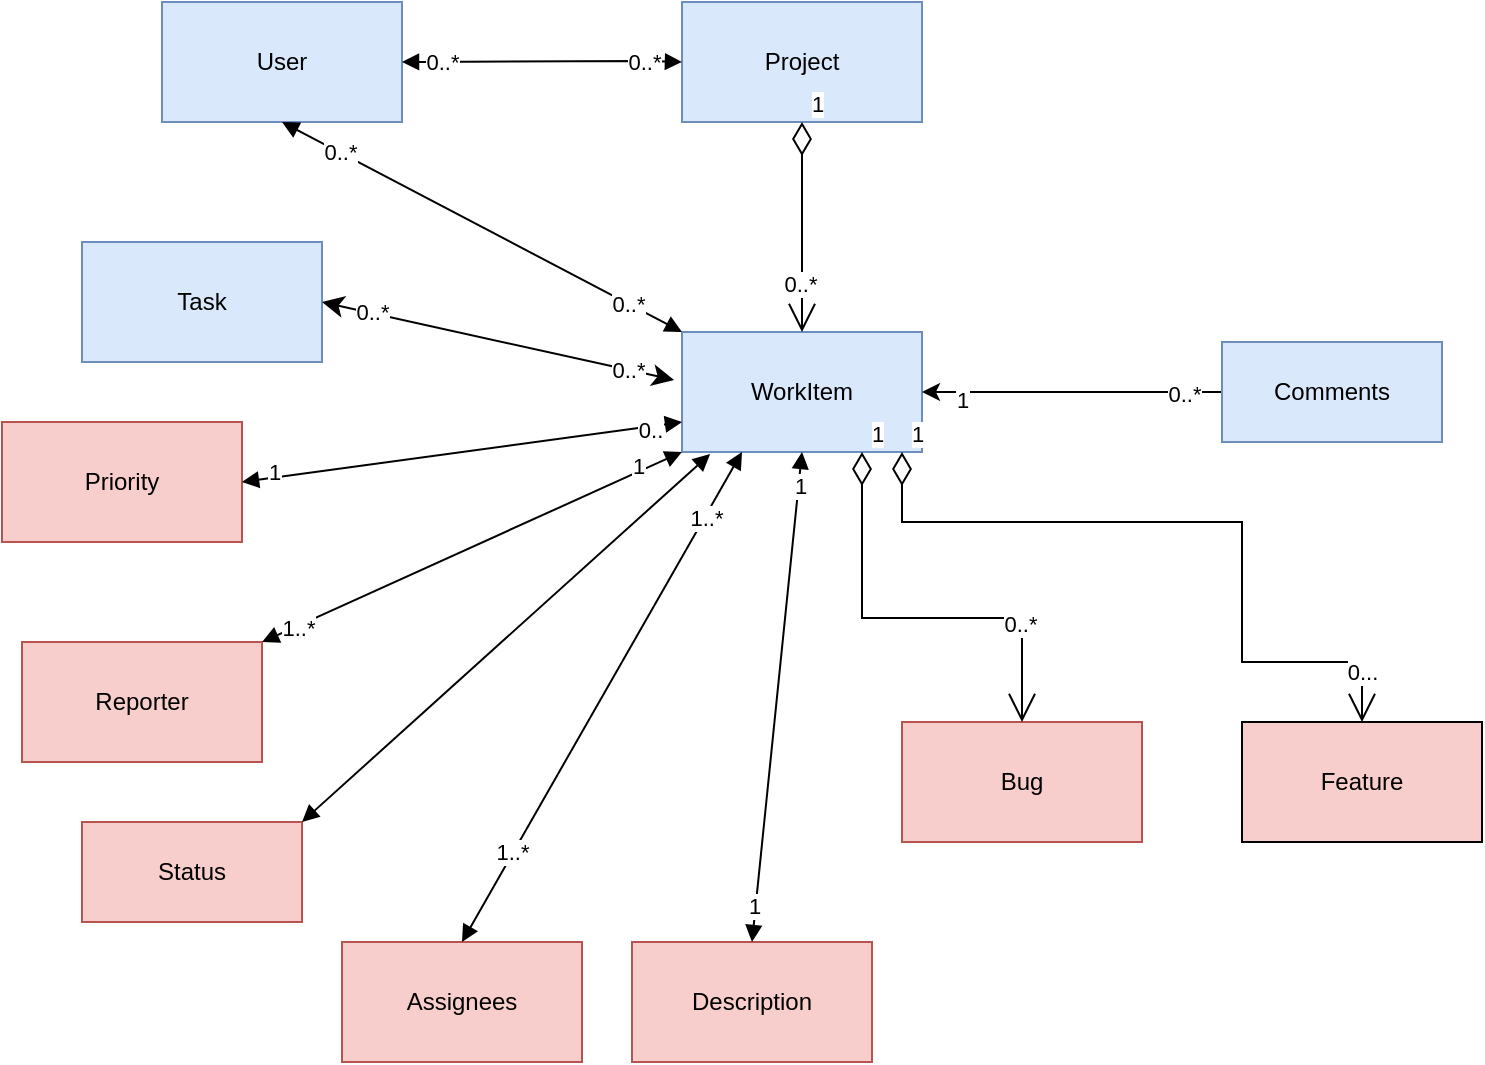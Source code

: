 <mxfile version="22.1.3" type="google">
  <diagram name="Page-1" id="1iy4Pq0xUiQFUdKOkFjk">
    <mxGraphModel dx="954" dy="606" grid="1" gridSize="10" guides="1" tooltips="1" connect="1" arrows="1" fold="1" page="1" pageScale="1" pageWidth="850" pageHeight="1100" math="0" shadow="0">
      <root>
        <mxCell id="0" />
        <mxCell id="1" parent="0" />
        <mxCell id="qGABeoR1YBesVUipwgvF-1" value="User" style="rounded=0;whiteSpace=wrap;html=1;fillColor=#dae8fc;strokeColor=#6c8ebf;" parent="1" vertex="1">
          <mxGeometry x="130" y="50" width="120" height="60" as="geometry" />
        </mxCell>
        <mxCell id="qGABeoR1YBesVUipwgvF-2" value="WorkItem" style="rounded=0;whiteSpace=wrap;html=1;fillColor=#dae8fc;strokeColor=#6c8ebf;" parent="1" vertex="1">
          <mxGeometry x="390" y="215" width="120" height="60" as="geometry" />
        </mxCell>
        <mxCell id="qGABeoR1YBesVUipwgvF-3" value="Feature" style="rounded=0;whiteSpace=wrap;html=1;fillColor=#f8cecc;strokeColor=default;" parent="1" vertex="1">
          <mxGeometry x="670" y="410" width="120" height="60" as="geometry" />
        </mxCell>
        <mxCell id="qGABeoR1YBesVUipwgvF-5" value="Project" style="rounded=0;whiteSpace=wrap;html=1;fillColor=#dae8fc;strokeColor=#6c8ebf;" parent="1" vertex="1">
          <mxGeometry x="390" y="50" width="120" height="60" as="geometry" />
        </mxCell>
        <mxCell id="LLfSiZ_fhxT5TSqi1PnM-1" value="Bug" style="rounded=0;whiteSpace=wrap;html=1;fillColor=#f8cecc;strokeColor=#b85450;" parent="1" vertex="1">
          <mxGeometry x="500" y="410" width="120" height="60" as="geometry" />
        </mxCell>
        <mxCell id="qjnnw7VOGH2Y3-MET0Nh-22" value="" style="edgeStyle=orthogonalEdgeStyle;rounded=0;orthogonalLoop=1;jettySize=auto;html=1;" parent="1" source="qjnnw7VOGH2Y3-MET0Nh-2" target="qGABeoR1YBesVUipwgvF-2" edge="1">
          <mxGeometry relative="1" as="geometry" />
        </mxCell>
        <mxCell id="qjnnw7VOGH2Y3-MET0Nh-34" value="0..*" style="edgeLabel;html=1;align=center;verticalAlign=middle;resizable=0;points=[];" parent="qjnnw7VOGH2Y3-MET0Nh-22" connectable="0" vertex="1">
          <mxGeometry x="-0.747" y="1" relative="1" as="geometry">
            <mxPoint as="offset" />
          </mxGeometry>
        </mxCell>
        <mxCell id="qGABeoR1YBesVUipwgvF-29" value="1" style="edgeLabel;html=1;align=center;verticalAlign=middle;resizable=0;points=[];" parent="qjnnw7VOGH2Y3-MET0Nh-22" connectable="0" vertex="1">
          <mxGeometry x="0.736" y="4" relative="1" as="geometry">
            <mxPoint as="offset" />
          </mxGeometry>
        </mxCell>
        <mxCell id="qjnnw7VOGH2Y3-MET0Nh-2" value="Comments" style="html=1;whiteSpace=wrap;fillColor=#dae8fc;strokeColor=#6c8ebf;" parent="1" vertex="1">
          <mxGeometry x="660" y="220" width="110" height="50" as="geometry" />
        </mxCell>
        <mxCell id="qGABeoR1YBesVUipwgvF-7" value="Assignees" style="rounded=0;whiteSpace=wrap;html=1;fillColor=#f8cecc;strokeColor=#b85450;" parent="1" vertex="1">
          <mxGeometry x="220" y="520" width="120" height="60" as="geometry" />
        </mxCell>
        <mxCell id="qjnnw7VOGH2Y3-MET0Nh-7" value="Reporter" style="rounded=0;whiteSpace=wrap;html=1;fillColor=#f8cecc;strokeColor=#b85450;" parent="1" vertex="1">
          <mxGeometry x="60" y="370" width="120" height="60" as="geometry" />
        </mxCell>
        <mxCell id="qjnnw7VOGH2Y3-MET0Nh-9" value="" style="endArrow=block;startArrow=block;endFill=1;startFill=1;html=1;rounded=0;entryX=0;entryY=0.5;entryDx=0;entryDy=0;exitX=1;exitY=0.5;exitDx=0;exitDy=0;" parent="1" source="qGABeoR1YBesVUipwgvF-1" target="qGABeoR1YBesVUipwgvF-5" edge="1">
          <mxGeometry width="160" relative="1" as="geometry">
            <mxPoint x="290" y="79.5" as="sourcePoint" />
            <mxPoint x="450" y="79.5" as="targetPoint" />
            <Array as="points">
              <mxPoint x="370" y="79.5" />
            </Array>
          </mxGeometry>
        </mxCell>
        <mxCell id="qjnnw7VOGH2Y3-MET0Nh-10" value="0..*" style="edgeLabel;html=1;align=center;verticalAlign=middle;resizable=0;points=[];" parent="qjnnw7VOGH2Y3-MET0Nh-9" connectable="0" vertex="1">
          <mxGeometry x="-0.713" relative="1" as="geometry">
            <mxPoint as="offset" />
          </mxGeometry>
        </mxCell>
        <mxCell id="qjnnw7VOGH2Y3-MET0Nh-11" value="0..*" style="edgeLabel;html=1;align=center;verticalAlign=middle;resizable=0;points=[];" parent="qjnnw7VOGH2Y3-MET0Nh-9" connectable="0" vertex="1">
          <mxGeometry x="0.73" relative="1" as="geometry">
            <mxPoint as="offset" />
          </mxGeometry>
        </mxCell>
        <mxCell id="qjnnw7VOGH2Y3-MET0Nh-14" value="" style="endArrow=block;startArrow=block;endFill=1;startFill=1;html=1;rounded=0;entryX=0;entryY=0;entryDx=0;entryDy=0;exitX=0.5;exitY=1;exitDx=0;exitDy=0;" parent="1" source="qGABeoR1YBesVUipwgvF-1" target="qGABeoR1YBesVUipwgvF-2" edge="1">
          <mxGeometry width="160" relative="1" as="geometry">
            <mxPoint x="190" y="250" as="sourcePoint" />
            <mxPoint x="420" y="250" as="targetPoint" />
            <Array as="points" />
          </mxGeometry>
        </mxCell>
        <mxCell id="qjnnw7VOGH2Y3-MET0Nh-15" value="0..*" style="edgeLabel;html=1;align=center;verticalAlign=middle;resizable=0;points=[];" parent="qjnnw7VOGH2Y3-MET0Nh-14" connectable="0" vertex="1">
          <mxGeometry x="-0.713" relative="1" as="geometry">
            <mxPoint as="offset" />
          </mxGeometry>
        </mxCell>
        <mxCell id="qjnnw7VOGH2Y3-MET0Nh-16" value="0..*" style="edgeLabel;html=1;align=center;verticalAlign=middle;resizable=0;points=[];" parent="qjnnw7VOGH2Y3-MET0Nh-14" connectable="0" vertex="1">
          <mxGeometry x="0.73" relative="1" as="geometry">
            <mxPoint as="offset" />
          </mxGeometry>
        </mxCell>
        <mxCell id="qjnnw7VOGH2Y3-MET0Nh-17" value="1" style="endArrow=open;html=1;endSize=12;startArrow=diamondThin;startSize=14;startFill=0;edgeStyle=orthogonalEdgeStyle;align=left;verticalAlign=bottom;rounded=0;exitX=0.5;exitY=1;exitDx=0;exitDy=0;entryX=0.5;entryY=0;entryDx=0;entryDy=0;" parent="1" source="qGABeoR1YBesVUipwgvF-5" target="qGABeoR1YBesVUipwgvF-2" edge="1">
          <mxGeometry x="-1" y="3" relative="1" as="geometry">
            <mxPoint x="480" y="170" as="sourcePoint" />
            <mxPoint x="640" y="170" as="targetPoint" />
            <Array as="points" />
          </mxGeometry>
        </mxCell>
        <mxCell id="qjnnw7VOGH2Y3-MET0Nh-18" value="0..*" style="edgeLabel;html=1;align=center;verticalAlign=middle;resizable=0;points=[];" parent="qjnnw7VOGH2Y3-MET0Nh-17" connectable="0" vertex="1">
          <mxGeometry x="0.545" y="-1" relative="1" as="geometry">
            <mxPoint as="offset" />
          </mxGeometry>
        </mxCell>
        <mxCell id="qGABeoR1YBesVUipwgvF-12" value="1" style="endArrow=open;html=1;endSize=12;startArrow=diamondThin;startSize=14;startFill=0;edgeStyle=orthogonalEdgeStyle;align=left;verticalAlign=bottom;rounded=0;entryX=0.5;entryY=0;entryDx=0;entryDy=0;" parent="1" source="qGABeoR1YBesVUipwgvF-2" target="qGABeoR1YBesVUipwgvF-3" edge="1">
          <mxGeometry x="-1" y="3" relative="1" as="geometry">
            <mxPoint x="500" y="280" as="sourcePoint" />
            <mxPoint x="770" y="270" as="targetPoint" />
            <Array as="points">
              <mxPoint x="500" y="310" />
              <mxPoint x="670" y="310" />
              <mxPoint x="670" y="380" />
              <mxPoint x="730" y="380" />
            </Array>
          </mxGeometry>
        </mxCell>
        <mxCell id="qGABeoR1YBesVUipwgvF-13" value="0..." style="edgeLabel;html=1;align=center;verticalAlign=middle;resizable=0;points=[];" parent="qGABeoR1YBesVUipwgvF-12" vertex="1" connectable="0">
          <mxGeometry x="0.863" relative="1" as="geometry">
            <mxPoint as="offset" />
          </mxGeometry>
        </mxCell>
        <mxCell id="qGABeoR1YBesVUipwgvF-14" value="1" style="endArrow=open;html=1;endSize=12;startArrow=diamondThin;startSize=14;startFill=0;edgeStyle=orthogonalEdgeStyle;align=left;verticalAlign=bottom;rounded=0;entryX=0.5;entryY=0;entryDx=0;entryDy=0;" parent="1" target="LLfSiZ_fhxT5TSqi1PnM-1" edge="1">
          <mxGeometry x="-1" y="3" relative="1" as="geometry">
            <mxPoint x="480" y="275" as="sourcePoint" />
            <mxPoint x="460.0" y="425.24" as="targetPoint" />
            <Array as="points">
              <mxPoint x="480" y="275" />
              <mxPoint x="480" y="358" />
              <mxPoint x="560" y="358" />
            </Array>
          </mxGeometry>
        </mxCell>
        <mxCell id="qGABeoR1YBesVUipwgvF-15" value="0..*" style="edgeLabel;html=1;align=center;verticalAlign=middle;resizable=0;points=[];" parent="qGABeoR1YBesVUipwgvF-14" connectable="0" vertex="1">
          <mxGeometry x="0.545" y="-1" relative="1" as="geometry">
            <mxPoint as="offset" />
          </mxGeometry>
        </mxCell>
        <mxCell id="qjnnw7VOGH2Y3-MET0Nh-27" value="" style="endArrow=block;startArrow=block;endFill=1;startFill=1;html=1;rounded=0;entryX=0;entryY=1;entryDx=0;entryDy=0;exitX=1;exitY=0;exitDx=0;exitDy=0;" parent="1" source="qjnnw7VOGH2Y3-MET0Nh-7" target="qGABeoR1YBesVUipwgvF-2" edge="1">
          <mxGeometry width="160" relative="1" as="geometry">
            <mxPoint x="420" y="330" as="sourcePoint" />
            <mxPoint x="580" y="330" as="targetPoint" />
          </mxGeometry>
        </mxCell>
        <mxCell id="qjnnw7VOGH2Y3-MET0Nh-30" value="1" style="edgeLabel;html=1;align=center;verticalAlign=middle;resizable=0;points=[];" parent="qjnnw7VOGH2Y3-MET0Nh-27" connectable="0" vertex="1">
          <mxGeometry x="0.795" y="3" relative="1" as="geometry">
            <mxPoint as="offset" />
          </mxGeometry>
        </mxCell>
        <mxCell id="qjnnw7VOGH2Y3-MET0Nh-31" value="1..*" style="edgeLabel;html=1;align=center;verticalAlign=middle;resizable=0;points=[];" parent="qjnnw7VOGH2Y3-MET0Nh-27" connectable="0" vertex="1">
          <mxGeometry x="-0.83" y="-1" relative="1" as="geometry">
            <mxPoint as="offset" />
          </mxGeometry>
        </mxCell>
        <mxCell id="qjnnw7VOGH2Y3-MET0Nh-28" value="" style="endArrow=block;startArrow=block;endFill=1;startFill=1;html=1;rounded=0;entryX=0.25;entryY=1;entryDx=0;entryDy=0;exitX=0.5;exitY=0;exitDx=0;exitDy=0;" parent="1" source="qGABeoR1YBesVUipwgvF-7" target="qGABeoR1YBesVUipwgvF-2" edge="1">
          <mxGeometry width="160" relative="1" as="geometry">
            <mxPoint x="210" y="450" as="sourcePoint" />
            <mxPoint x="500" y="290" as="targetPoint" />
          </mxGeometry>
        </mxCell>
        <mxCell id="qjnnw7VOGH2Y3-MET0Nh-32" value="1..*" style="edgeLabel;html=1;align=center;verticalAlign=middle;resizable=0;points=[];" parent="qjnnw7VOGH2Y3-MET0Nh-28" connectable="0" vertex="1">
          <mxGeometry x="-0.63" relative="1" as="geometry">
            <mxPoint x="-1" as="offset" />
          </mxGeometry>
        </mxCell>
        <mxCell id="qjnnw7VOGH2Y3-MET0Nh-33" value="1..*" style="edgeLabel;html=1;align=center;verticalAlign=middle;resizable=0;points=[];" parent="qjnnw7VOGH2Y3-MET0Nh-28" connectable="0" vertex="1">
          <mxGeometry x="0.741" relative="1" as="geometry">
            <mxPoint y="1" as="offset" />
          </mxGeometry>
        </mxCell>
        <mxCell id="qGABeoR1YBesVUipwgvF-18" value="Priority" style="rounded=0;whiteSpace=wrap;html=1;fillColor=#f8cecc;strokeColor=#b85450;" parent="1" vertex="1">
          <mxGeometry x="50" y="260" width="120" height="60" as="geometry" />
        </mxCell>
        <mxCell id="qjnnw7VOGH2Y3-MET0Nh-35" value="Status" style="html=1;whiteSpace=wrap;fillColor=#f8cecc;strokeColor=#b85450;" parent="1" vertex="1">
          <mxGeometry x="90" y="460" width="110" height="50" as="geometry" />
        </mxCell>
        <mxCell id="qGABeoR1YBesVUipwgvF-22" value="" style="endArrow=block;startArrow=block;endFill=1;startFill=1;html=1;rounded=0;exitX=1;exitY=0.5;exitDx=0;exitDy=0;" parent="1" source="qGABeoR1YBesVUipwgvF-18" edge="1">
          <mxGeometry width="160" relative="1" as="geometry">
            <mxPoint x="230" y="260" as="sourcePoint" />
            <mxPoint x="390" y="260" as="targetPoint" />
          </mxGeometry>
        </mxCell>
        <mxCell id="qGABeoR1YBesVUipwgvF-23" value="0.." style="edgeLabel;html=1;align=center;verticalAlign=middle;resizable=0;points=[];" parent="qGABeoR1YBesVUipwgvF-22" vertex="1" connectable="0">
          <mxGeometry x="0.853" y="-2" relative="1" as="geometry">
            <mxPoint as="offset" />
          </mxGeometry>
        </mxCell>
        <mxCell id="qGABeoR1YBesVUipwgvF-24" value="1" style="edgeLabel;html=1;align=center;verticalAlign=middle;resizable=0;points=[];" parent="qGABeoR1YBesVUipwgvF-22" vertex="1" connectable="0">
          <mxGeometry x="-0.855" y="3" relative="1" as="geometry">
            <mxPoint as="offset" />
          </mxGeometry>
        </mxCell>
        <mxCell id="qjnnw7VOGH2Y3-MET0Nh-38" value="" style="endArrow=block;startArrow=block;endFill=1;startFill=1;html=1;rounded=0;exitX=1;exitY=0;exitDx=0;exitDy=0;entryX=0.117;entryY=1.017;entryDx=0;entryDy=0;entryPerimeter=0;" parent="1" source="qjnnw7VOGH2Y3-MET0Nh-35" target="qGABeoR1YBesVUipwgvF-2" edge="1">
          <mxGeometry width="160" relative="1" as="geometry">
            <mxPoint x="190" y="430" as="sourcePoint" />
            <mxPoint x="410" y="400" as="targetPoint" />
          </mxGeometry>
        </mxCell>
        <mxCell id="qGABeoR1YBesVUipwgvF-25" value="Description" style="rounded=0;whiteSpace=wrap;html=1;fillColor=#f8cecc;strokeColor=#b85450;" parent="1" vertex="1">
          <mxGeometry x="365" y="520" width="120" height="60" as="geometry" />
        </mxCell>
        <mxCell id="qGABeoR1YBesVUipwgvF-26" value="" style="endArrow=block;startArrow=block;endFill=1;startFill=1;html=1;rounded=0;exitX=0.5;exitY=1;exitDx=0;exitDy=0;entryX=0.5;entryY=0;entryDx=0;entryDy=0;" parent="1" source="qGABeoR1YBesVUipwgvF-2" target="qGABeoR1YBesVUipwgvF-25" edge="1">
          <mxGeometry width="160" relative="1" as="geometry">
            <mxPoint x="410" y="500" as="sourcePoint" />
            <mxPoint x="570" y="500" as="targetPoint" />
          </mxGeometry>
        </mxCell>
        <mxCell id="qGABeoR1YBesVUipwgvF-27" value="1" style="edgeLabel;html=1;align=center;verticalAlign=middle;resizable=0;points=[];" parent="qGABeoR1YBesVUipwgvF-26" connectable="0" vertex="1">
          <mxGeometry x="0.851" y="-1" relative="1" as="geometry">
            <mxPoint as="offset" />
          </mxGeometry>
        </mxCell>
        <mxCell id="qGABeoR1YBesVUipwgvF-28" value="1" style="edgeLabel;html=1;align=center;verticalAlign=middle;resizable=0;points=[];" parent="qGABeoR1YBesVUipwgvF-26" connectable="0" vertex="1">
          <mxGeometry x="-0.858" y="1" relative="1" as="geometry">
            <mxPoint y="-1" as="offset" />
          </mxGeometry>
        </mxCell>
        <mxCell id="wfEgItwzRXKleR-vcOme-1" value="Task" style="rounded=0;whiteSpace=wrap;html=1;fillColor=#dae8fc;strokeColor=#6c8ebf;" vertex="1" parent="1">
          <mxGeometry x="90" y="170" width="120" height="60" as="geometry" />
        </mxCell>
        <mxCell id="wfEgItwzRXKleR-vcOme-2" value="" style="edgeStyle=none;orthogonalLoop=1;jettySize=auto;html=1;endArrow=classic;startArrow=classic;endSize=8;startSize=8;rounded=0;exitX=1;exitY=0.5;exitDx=0;exitDy=0;entryX=-0.033;entryY=0.4;entryDx=0;entryDy=0;entryPerimeter=0;" edge="1" parent="1" source="wfEgItwzRXKleR-vcOme-1" target="qGABeoR1YBesVUipwgvF-2">
          <mxGeometry width="100" relative="1" as="geometry">
            <mxPoint x="250" y="230" as="sourcePoint" />
            <mxPoint x="350" y="230" as="targetPoint" />
            <Array as="points" />
          </mxGeometry>
        </mxCell>
        <mxCell id="wfEgItwzRXKleR-vcOme-4" value="0..*" style="edgeLabel;html=1;align=center;verticalAlign=middle;resizable=0;points=[];" vertex="1" connectable="0" parent="wfEgItwzRXKleR-vcOme-2">
          <mxGeometry x="-0.72" y="2" relative="1" as="geometry">
            <mxPoint y="1" as="offset" />
          </mxGeometry>
        </mxCell>
        <mxCell id="wfEgItwzRXKleR-vcOme-5" value="0..*" style="edgeLabel;html=1;align=center;verticalAlign=middle;resizable=0;points=[];" vertex="1" connectable="0" parent="wfEgItwzRXKleR-vcOme-2">
          <mxGeometry x="0.728" relative="1" as="geometry">
            <mxPoint as="offset" />
          </mxGeometry>
        </mxCell>
      </root>
    </mxGraphModel>
  </diagram>
</mxfile>
